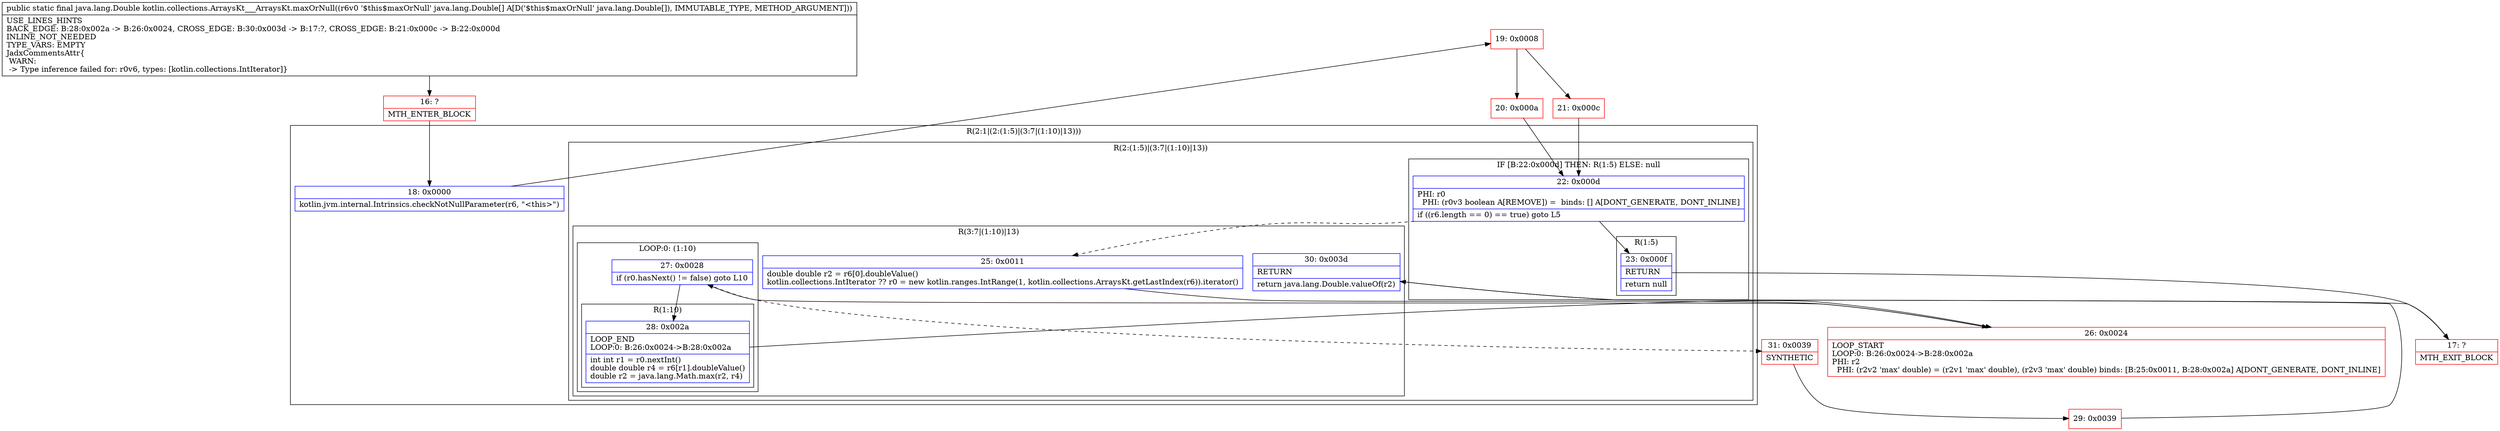digraph "CFG forkotlin.collections.ArraysKt___ArraysKt.maxOrNull([Ljava\/lang\/Double;)Ljava\/lang\/Double;" {
subgraph cluster_Region_1621063793 {
label = "R(2:1|(2:(1:5)|(3:7|(1:10)|13)))";
node [shape=record,color=blue];
Node_18 [shape=record,label="{18\:\ 0x0000|kotlin.jvm.internal.Intrinsics.checkNotNullParameter(r6, \"\<this\>\")\l}"];
subgraph cluster_Region_951501989 {
label = "R(2:(1:5)|(3:7|(1:10)|13))";
node [shape=record,color=blue];
subgraph cluster_IfRegion_474182464 {
label = "IF [B:22:0x000d] THEN: R(1:5) ELSE: null";
node [shape=record,color=blue];
Node_22 [shape=record,label="{22\:\ 0x000d|PHI: r0 \l  PHI: (r0v3 boolean A[REMOVE]) =  binds: [] A[DONT_GENERATE, DONT_INLINE]\l|if ((r6.length == 0) == true) goto L5\l}"];
subgraph cluster_Region_172487508 {
label = "R(1:5)";
node [shape=record,color=blue];
Node_23 [shape=record,label="{23\:\ 0x000f|RETURN\l|return null\l}"];
}
}
subgraph cluster_Region_1223953671 {
label = "R(3:7|(1:10)|13)";
node [shape=record,color=blue];
Node_25 [shape=record,label="{25\:\ 0x0011|double double r2 = r6[0].doubleValue()\lkotlin.collections.IntIterator ?? r0 = new kotlin.ranges.IntRange(1, kotlin.collections.ArraysKt.getLastIndex(r6)).iterator()\l}"];
subgraph cluster_LoopRegion_199418012 {
label = "LOOP:0: (1:10)";
node [shape=record,color=blue];
Node_27 [shape=record,label="{27\:\ 0x0028|if (r0.hasNext() != false) goto L10\l}"];
subgraph cluster_Region_662486114 {
label = "R(1:10)";
node [shape=record,color=blue];
Node_28 [shape=record,label="{28\:\ 0x002a|LOOP_END\lLOOP:0: B:26:0x0024\-\>B:28:0x002a\l|int int r1 = r0.nextInt()\ldouble double r4 = r6[r1].doubleValue()\ldouble r2 = java.lang.Math.max(r2, r4)\l}"];
}
}
Node_30 [shape=record,label="{30\:\ 0x003d|RETURN\l|return java.lang.Double.valueOf(r2)\l}"];
}
}
}
Node_16 [shape=record,color=red,label="{16\:\ ?|MTH_ENTER_BLOCK\l}"];
Node_19 [shape=record,color=red,label="{19\:\ 0x0008}"];
Node_20 [shape=record,color=red,label="{20\:\ 0x000a}"];
Node_17 [shape=record,color=red,label="{17\:\ ?|MTH_EXIT_BLOCK\l}"];
Node_26 [shape=record,color=red,label="{26\:\ 0x0024|LOOP_START\lLOOP:0: B:26:0x0024\-\>B:28:0x002a\lPHI: r2 \l  PHI: (r2v2 'max' double) = (r2v1 'max' double), (r2v3 'max' double) binds: [B:25:0x0011, B:28:0x002a] A[DONT_GENERATE, DONT_INLINE]\l}"];
Node_31 [shape=record,color=red,label="{31\:\ 0x0039|SYNTHETIC\l}"];
Node_29 [shape=record,color=red,label="{29\:\ 0x0039}"];
Node_21 [shape=record,color=red,label="{21\:\ 0x000c}"];
MethodNode[shape=record,label="{public static final java.lang.Double kotlin.collections.ArraysKt___ArraysKt.maxOrNull((r6v0 '$this$maxOrNull' java.lang.Double[] A[D('$this$maxOrNull' java.lang.Double[]), IMMUTABLE_TYPE, METHOD_ARGUMENT]))  | USE_LINES_HINTS\lBACK_EDGE: B:28:0x002a \-\> B:26:0x0024, CROSS_EDGE: B:30:0x003d \-\> B:17:?, CROSS_EDGE: B:21:0x000c \-\> B:22:0x000d\lINLINE_NOT_NEEDED\lTYPE_VARS: EMPTY\lJadxCommentsAttr\{\l WARN: \l \-\> Type inference failed for: r0v6, types: [kotlin.collections.IntIterator]\}\l}"];
MethodNode -> Node_16;Node_18 -> Node_19;
Node_22 -> Node_23;
Node_22 -> Node_25[style=dashed];
Node_23 -> Node_17;
Node_25 -> Node_26;
Node_27 -> Node_28;
Node_27 -> Node_31[style=dashed];
Node_28 -> Node_26;
Node_30 -> Node_17;
Node_16 -> Node_18;
Node_19 -> Node_20;
Node_19 -> Node_21;
Node_20 -> Node_22;
Node_26 -> Node_27;
Node_31 -> Node_29;
Node_29 -> Node_30;
Node_21 -> Node_22;
}

